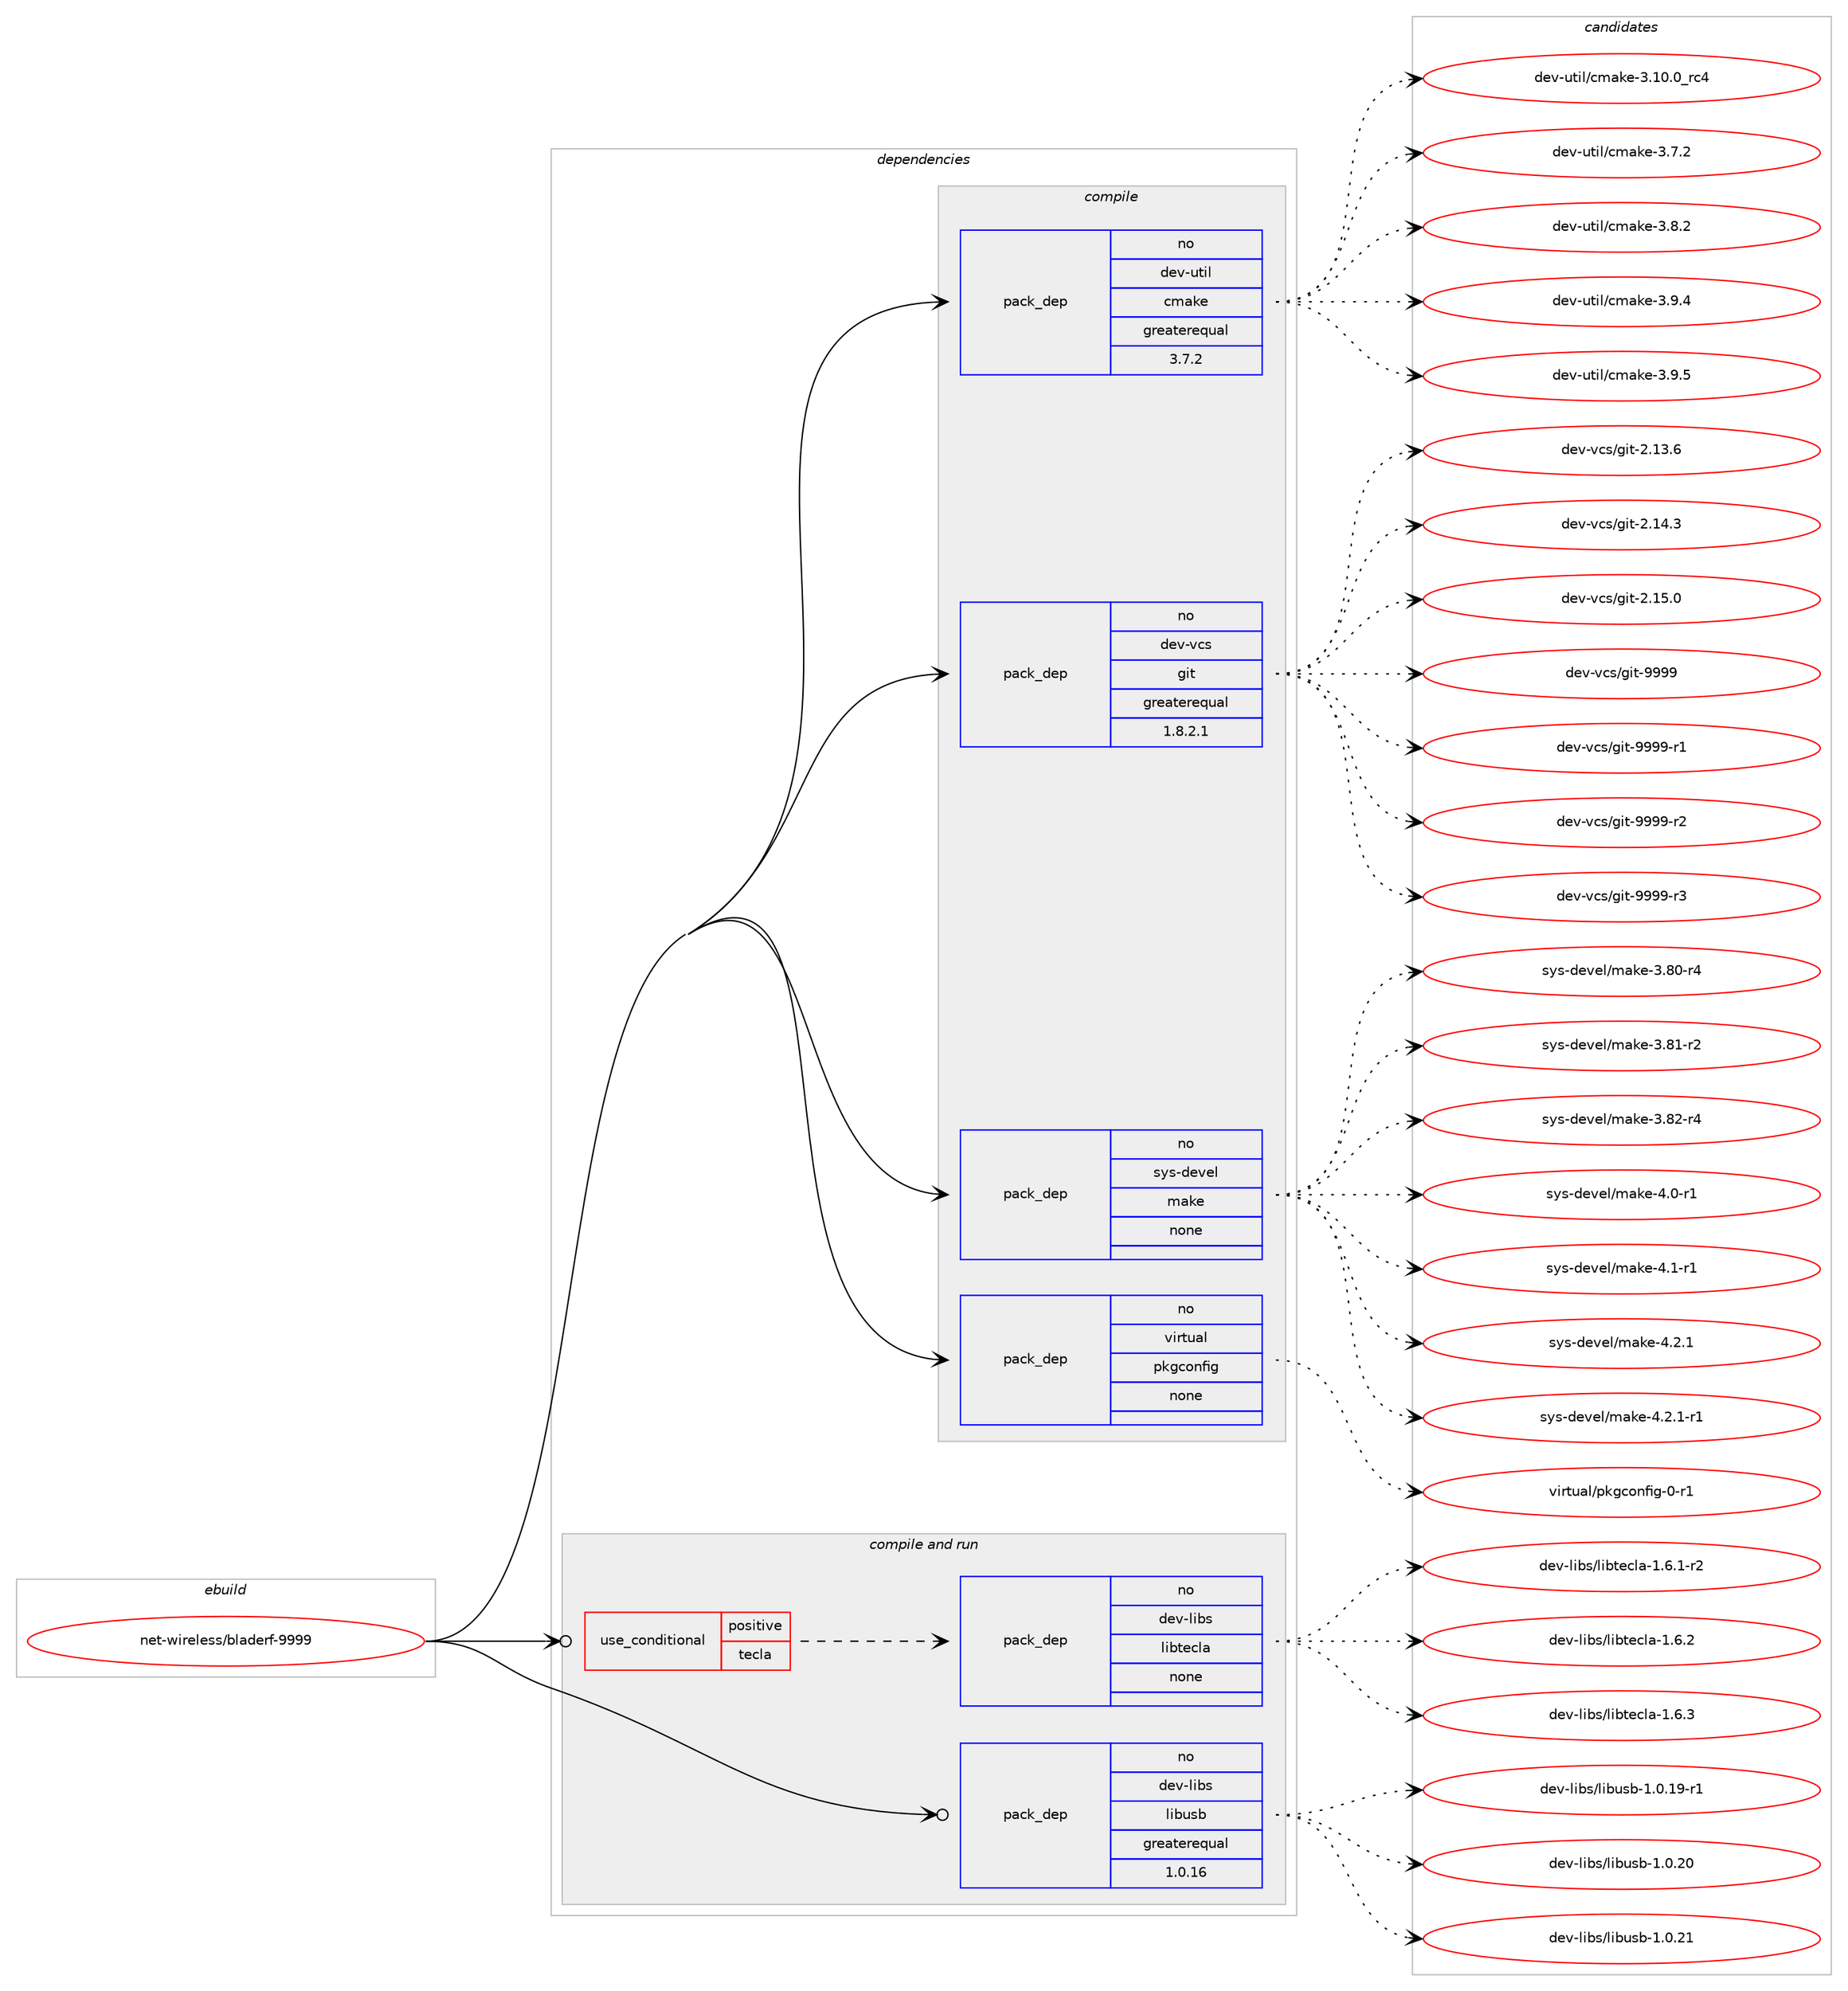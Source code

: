 digraph prolog {

# *************
# Graph options
# *************

newrank=true;
concentrate=true;
compound=true;
graph [rankdir=LR,fontname=Helvetica,fontsize=10,ranksep=1.5];#, ranksep=2.5, nodesep=0.2];
edge  [arrowhead=vee];
node  [fontname=Helvetica,fontsize=10];

# **********
# The ebuild
# **********

subgraph cluster_leftcol {
color=gray;
rank=same;
label=<<i>ebuild</i>>;
id [label="net-wireless/bladerf-9999", color=red, width=4, href="../net-wireless/bladerf-9999.svg"];
}

# ****************
# The dependencies
# ****************

subgraph cluster_midcol {
color=gray;
label=<<i>dependencies</i>>;
subgraph cluster_compile {
fillcolor="#eeeeee";
style=filled;
label=<<i>compile</i>>;
subgraph pack322719 {
dependency438822 [label=<<TABLE BORDER="0" CELLBORDER="1" CELLSPACING="0" CELLPADDING="4" WIDTH="220"><TR><TD ROWSPAN="6" CELLPADDING="30">pack_dep</TD></TR><TR><TD WIDTH="110">no</TD></TR><TR><TD>dev-util</TD></TR><TR><TD>cmake</TD></TR><TR><TD>greaterequal</TD></TR><TR><TD>3.7.2</TD></TR></TABLE>>, shape=none, color=blue];
}
id:e -> dependency438822:w [weight=20,style="solid",arrowhead="vee"];
subgraph pack322720 {
dependency438823 [label=<<TABLE BORDER="0" CELLBORDER="1" CELLSPACING="0" CELLPADDING="4" WIDTH="220"><TR><TD ROWSPAN="6" CELLPADDING="30">pack_dep</TD></TR><TR><TD WIDTH="110">no</TD></TR><TR><TD>dev-vcs</TD></TR><TR><TD>git</TD></TR><TR><TD>greaterequal</TD></TR><TR><TD>1.8.2.1</TD></TR></TABLE>>, shape=none, color=blue];
}
id:e -> dependency438823:w [weight=20,style="solid",arrowhead="vee"];
subgraph pack322721 {
dependency438824 [label=<<TABLE BORDER="0" CELLBORDER="1" CELLSPACING="0" CELLPADDING="4" WIDTH="220"><TR><TD ROWSPAN="6" CELLPADDING="30">pack_dep</TD></TR><TR><TD WIDTH="110">no</TD></TR><TR><TD>sys-devel</TD></TR><TR><TD>make</TD></TR><TR><TD>none</TD></TR><TR><TD></TD></TR></TABLE>>, shape=none, color=blue];
}
id:e -> dependency438824:w [weight=20,style="solid",arrowhead="vee"];
subgraph pack322722 {
dependency438825 [label=<<TABLE BORDER="0" CELLBORDER="1" CELLSPACING="0" CELLPADDING="4" WIDTH="220"><TR><TD ROWSPAN="6" CELLPADDING="30">pack_dep</TD></TR><TR><TD WIDTH="110">no</TD></TR><TR><TD>virtual</TD></TR><TR><TD>pkgconfig</TD></TR><TR><TD>none</TD></TR><TR><TD></TD></TR></TABLE>>, shape=none, color=blue];
}
id:e -> dependency438825:w [weight=20,style="solid",arrowhead="vee"];
}
subgraph cluster_compileandrun {
fillcolor="#eeeeee";
style=filled;
label=<<i>compile and run</i>>;
subgraph cond108495 {
dependency438826 [label=<<TABLE BORDER="0" CELLBORDER="1" CELLSPACING="0" CELLPADDING="4"><TR><TD ROWSPAN="3" CELLPADDING="10">use_conditional</TD></TR><TR><TD>positive</TD></TR><TR><TD>tecla</TD></TR></TABLE>>, shape=none, color=red];
subgraph pack322723 {
dependency438827 [label=<<TABLE BORDER="0" CELLBORDER="1" CELLSPACING="0" CELLPADDING="4" WIDTH="220"><TR><TD ROWSPAN="6" CELLPADDING="30">pack_dep</TD></TR><TR><TD WIDTH="110">no</TD></TR><TR><TD>dev-libs</TD></TR><TR><TD>libtecla</TD></TR><TR><TD>none</TD></TR><TR><TD></TD></TR></TABLE>>, shape=none, color=blue];
}
dependency438826:e -> dependency438827:w [weight=20,style="dashed",arrowhead="vee"];
}
id:e -> dependency438826:w [weight=20,style="solid",arrowhead="odotvee"];
subgraph pack322724 {
dependency438828 [label=<<TABLE BORDER="0" CELLBORDER="1" CELLSPACING="0" CELLPADDING="4" WIDTH="220"><TR><TD ROWSPAN="6" CELLPADDING="30">pack_dep</TD></TR><TR><TD WIDTH="110">no</TD></TR><TR><TD>dev-libs</TD></TR><TR><TD>libusb</TD></TR><TR><TD>greaterequal</TD></TR><TR><TD>1.0.16</TD></TR></TABLE>>, shape=none, color=blue];
}
id:e -> dependency438828:w [weight=20,style="solid",arrowhead="odotvee"];
}
subgraph cluster_run {
fillcolor="#eeeeee";
style=filled;
label=<<i>run</i>>;
}
}

# **************
# The candidates
# **************

subgraph cluster_choices {
rank=same;
color=gray;
label=<<i>candidates</i>>;

subgraph choice322719 {
color=black;
nodesep=1;
choice1001011184511711610510847991099710710145514649484648951149952 [label="dev-util/cmake-3.10.0_rc4", color=red, width=4,href="../dev-util/cmake-3.10.0_rc4.svg"];
choice10010111845117116105108479910997107101455146554650 [label="dev-util/cmake-3.7.2", color=red, width=4,href="../dev-util/cmake-3.7.2.svg"];
choice10010111845117116105108479910997107101455146564650 [label="dev-util/cmake-3.8.2", color=red, width=4,href="../dev-util/cmake-3.8.2.svg"];
choice10010111845117116105108479910997107101455146574652 [label="dev-util/cmake-3.9.4", color=red, width=4,href="../dev-util/cmake-3.9.4.svg"];
choice10010111845117116105108479910997107101455146574653 [label="dev-util/cmake-3.9.5", color=red, width=4,href="../dev-util/cmake-3.9.5.svg"];
dependency438822:e -> choice1001011184511711610510847991099710710145514649484648951149952:w [style=dotted,weight="100"];
dependency438822:e -> choice10010111845117116105108479910997107101455146554650:w [style=dotted,weight="100"];
dependency438822:e -> choice10010111845117116105108479910997107101455146564650:w [style=dotted,weight="100"];
dependency438822:e -> choice10010111845117116105108479910997107101455146574652:w [style=dotted,weight="100"];
dependency438822:e -> choice10010111845117116105108479910997107101455146574653:w [style=dotted,weight="100"];
}
subgraph choice322720 {
color=black;
nodesep=1;
choice10010111845118991154710310511645504649514654 [label="dev-vcs/git-2.13.6", color=red, width=4,href="../dev-vcs/git-2.13.6.svg"];
choice10010111845118991154710310511645504649524651 [label="dev-vcs/git-2.14.3", color=red, width=4,href="../dev-vcs/git-2.14.3.svg"];
choice10010111845118991154710310511645504649534648 [label="dev-vcs/git-2.15.0", color=red, width=4,href="../dev-vcs/git-2.15.0.svg"];
choice1001011184511899115471031051164557575757 [label="dev-vcs/git-9999", color=red, width=4,href="../dev-vcs/git-9999.svg"];
choice10010111845118991154710310511645575757574511449 [label="dev-vcs/git-9999-r1", color=red, width=4,href="../dev-vcs/git-9999-r1.svg"];
choice10010111845118991154710310511645575757574511450 [label="dev-vcs/git-9999-r2", color=red, width=4,href="../dev-vcs/git-9999-r2.svg"];
choice10010111845118991154710310511645575757574511451 [label="dev-vcs/git-9999-r3", color=red, width=4,href="../dev-vcs/git-9999-r3.svg"];
dependency438823:e -> choice10010111845118991154710310511645504649514654:w [style=dotted,weight="100"];
dependency438823:e -> choice10010111845118991154710310511645504649524651:w [style=dotted,weight="100"];
dependency438823:e -> choice10010111845118991154710310511645504649534648:w [style=dotted,weight="100"];
dependency438823:e -> choice1001011184511899115471031051164557575757:w [style=dotted,weight="100"];
dependency438823:e -> choice10010111845118991154710310511645575757574511449:w [style=dotted,weight="100"];
dependency438823:e -> choice10010111845118991154710310511645575757574511450:w [style=dotted,weight="100"];
dependency438823:e -> choice10010111845118991154710310511645575757574511451:w [style=dotted,weight="100"];
}
subgraph choice322721 {
color=black;
nodesep=1;
choice11512111545100101118101108471099710710145514656484511452 [label="sys-devel/make-3.80-r4", color=red, width=4,href="../sys-devel/make-3.80-r4.svg"];
choice11512111545100101118101108471099710710145514656494511450 [label="sys-devel/make-3.81-r2", color=red, width=4,href="../sys-devel/make-3.81-r2.svg"];
choice11512111545100101118101108471099710710145514656504511452 [label="sys-devel/make-3.82-r4", color=red, width=4,href="../sys-devel/make-3.82-r4.svg"];
choice115121115451001011181011084710997107101455246484511449 [label="sys-devel/make-4.0-r1", color=red, width=4,href="../sys-devel/make-4.0-r1.svg"];
choice115121115451001011181011084710997107101455246494511449 [label="sys-devel/make-4.1-r1", color=red, width=4,href="../sys-devel/make-4.1-r1.svg"];
choice115121115451001011181011084710997107101455246504649 [label="sys-devel/make-4.2.1", color=red, width=4,href="../sys-devel/make-4.2.1.svg"];
choice1151211154510010111810110847109971071014552465046494511449 [label="sys-devel/make-4.2.1-r1", color=red, width=4,href="../sys-devel/make-4.2.1-r1.svg"];
dependency438824:e -> choice11512111545100101118101108471099710710145514656484511452:w [style=dotted,weight="100"];
dependency438824:e -> choice11512111545100101118101108471099710710145514656494511450:w [style=dotted,weight="100"];
dependency438824:e -> choice11512111545100101118101108471099710710145514656504511452:w [style=dotted,weight="100"];
dependency438824:e -> choice115121115451001011181011084710997107101455246484511449:w [style=dotted,weight="100"];
dependency438824:e -> choice115121115451001011181011084710997107101455246494511449:w [style=dotted,weight="100"];
dependency438824:e -> choice115121115451001011181011084710997107101455246504649:w [style=dotted,weight="100"];
dependency438824:e -> choice1151211154510010111810110847109971071014552465046494511449:w [style=dotted,weight="100"];
}
subgraph choice322722 {
color=black;
nodesep=1;
choice11810511411611797108471121071039911111010210510345484511449 [label="virtual/pkgconfig-0-r1", color=red, width=4,href="../virtual/pkgconfig-0-r1.svg"];
dependency438825:e -> choice11810511411611797108471121071039911111010210510345484511449:w [style=dotted,weight="100"];
}
subgraph choice322723 {
color=black;
nodesep=1;
choice1001011184510810598115471081059811610199108974549465446494511450 [label="dev-libs/libtecla-1.6.1-r2", color=red, width=4,href="../dev-libs/libtecla-1.6.1-r2.svg"];
choice100101118451081059811547108105981161019910897454946544650 [label="dev-libs/libtecla-1.6.2", color=red, width=4,href="../dev-libs/libtecla-1.6.2.svg"];
choice100101118451081059811547108105981161019910897454946544651 [label="dev-libs/libtecla-1.6.3", color=red, width=4,href="../dev-libs/libtecla-1.6.3.svg"];
dependency438827:e -> choice1001011184510810598115471081059811610199108974549465446494511450:w [style=dotted,weight="100"];
dependency438827:e -> choice100101118451081059811547108105981161019910897454946544650:w [style=dotted,weight="100"];
dependency438827:e -> choice100101118451081059811547108105981161019910897454946544651:w [style=dotted,weight="100"];
}
subgraph choice322724 {
color=black;
nodesep=1;
choice1001011184510810598115471081059811711598454946484649574511449 [label="dev-libs/libusb-1.0.19-r1", color=red, width=4,href="../dev-libs/libusb-1.0.19-r1.svg"];
choice100101118451081059811547108105981171159845494648465048 [label="dev-libs/libusb-1.0.20", color=red, width=4,href="../dev-libs/libusb-1.0.20.svg"];
choice100101118451081059811547108105981171159845494648465049 [label="dev-libs/libusb-1.0.21", color=red, width=4,href="../dev-libs/libusb-1.0.21.svg"];
dependency438828:e -> choice1001011184510810598115471081059811711598454946484649574511449:w [style=dotted,weight="100"];
dependency438828:e -> choice100101118451081059811547108105981171159845494648465048:w [style=dotted,weight="100"];
dependency438828:e -> choice100101118451081059811547108105981171159845494648465049:w [style=dotted,weight="100"];
}
}

}
